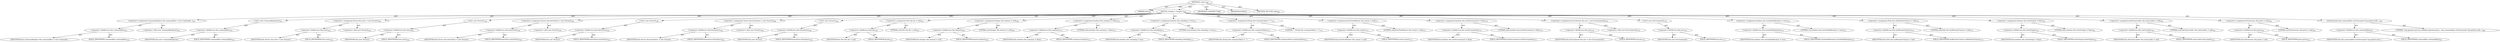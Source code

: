 digraph "&lt;init&gt;" {  
"111669149726" [label = <(METHOD,&lt;init&gt;)<SUB>596</SUB>> ]
"115964117058" [label = <(PARAM,this)<SUB>596</SUB>> ]
"25769803815" [label = <(BLOCK,&lt;empty&gt;,&lt;empty&gt;)<SUB>596</SUB>> ]
"30064771198" [label = <(&lt;operator&gt;.assignment,CommandlineJava this.commandline = new Commandl...)<SUB>163</SUB>> ]
"30064771199" [label = <(&lt;operator&gt;.fieldAccess,this.commandline)<SUB>163</SUB>> ]
"68719476908" [label = <(IDENTIFIER,this,CommandlineJava this.commandline = new Commandl...)> ]
"55834574875" [label = <(FIELD_IDENTIFIER,commandline,commandline)<SUB>163</SUB>> ]
"30064771200" [label = <(&lt;operator&gt;.alloc,new CommandlineJava())<SUB>163</SUB>> ]
"30064771201" [label = <(&lt;init&gt;,new CommandlineJava())<SUB>163</SUB>> ]
"30064771202" [label = <(&lt;operator&gt;.fieldAccess,this.commandline)<SUB>163</SUB>> ]
"68719476909" [label = <(IDENTIFIER,this,new CommandlineJava())> ]
"55834574876" [label = <(FIELD_IDENTIFIER,commandline,commandline)<SUB>163</SUB>> ]
"30064771203" [label = <(&lt;operator&gt;.assignment,Vector this.tests = new Vector())<SUB>164</SUB>> ]
"30064771204" [label = <(&lt;operator&gt;.fieldAccess,this.tests)<SUB>164</SUB>> ]
"68719476910" [label = <(IDENTIFIER,this,Vector this.tests = new Vector())> ]
"55834574877" [label = <(FIELD_IDENTIFIER,tests,tests)<SUB>164</SUB>> ]
"30064771205" [label = <(&lt;operator&gt;.alloc,new Vector())<SUB>164</SUB>> ]
"30064771206" [label = <(&lt;init&gt;,new Vector())<SUB>164</SUB>> ]
"30064771207" [label = <(&lt;operator&gt;.fieldAccess,this.tests)<SUB>164</SUB>> ]
"68719476911" [label = <(IDENTIFIER,this,new Vector())> ]
"55834574878" [label = <(FIELD_IDENTIFIER,tests,tests)<SUB>164</SUB>> ]
"30064771208" [label = <(&lt;operator&gt;.assignment,Vector this.batchTests = new Vector())<SUB>165</SUB>> ]
"30064771209" [label = <(&lt;operator&gt;.fieldAccess,this.batchTests)<SUB>165</SUB>> ]
"68719476912" [label = <(IDENTIFIER,this,Vector this.batchTests = new Vector())> ]
"55834574879" [label = <(FIELD_IDENTIFIER,batchTests,batchTests)<SUB>165</SUB>> ]
"30064771210" [label = <(&lt;operator&gt;.alloc,new Vector())<SUB>165</SUB>> ]
"30064771211" [label = <(&lt;init&gt;,new Vector())<SUB>165</SUB>> ]
"30064771212" [label = <(&lt;operator&gt;.fieldAccess,this.batchTests)<SUB>165</SUB>> ]
"68719476913" [label = <(IDENTIFIER,this,new Vector())> ]
"55834574880" [label = <(FIELD_IDENTIFIER,batchTests,batchTests)<SUB>165</SUB>> ]
"30064771213" [label = <(&lt;operator&gt;.assignment,Vector this.formatters = new Vector())<SUB>166</SUB>> ]
"30064771214" [label = <(&lt;operator&gt;.fieldAccess,this.formatters)<SUB>166</SUB>> ]
"68719476914" [label = <(IDENTIFIER,this,Vector this.formatters = new Vector())> ]
"55834574881" [label = <(FIELD_IDENTIFIER,formatters,formatters)<SUB>166</SUB>> ]
"30064771215" [label = <(&lt;operator&gt;.alloc,new Vector())<SUB>166</SUB>> ]
"30064771216" [label = <(&lt;init&gt;,new Vector())<SUB>166</SUB>> ]
"30064771217" [label = <(&lt;operator&gt;.fieldAccess,this.formatters)<SUB>166</SUB>> ]
"68719476915" [label = <(IDENTIFIER,this,new Vector())> ]
"55834574882" [label = <(FIELD_IDENTIFIER,formatters,formatters)<SUB>166</SUB>> ]
"30064771218" [label = <(&lt;operator&gt;.assignment,File this.dir = null)<SUB>167</SUB>> ]
"30064771219" [label = <(&lt;operator&gt;.fieldAccess,this.dir)<SUB>167</SUB>> ]
"68719476916" [label = <(IDENTIFIER,this,File this.dir = null)> ]
"55834574883" [label = <(FIELD_IDENTIFIER,dir,dir)<SUB>167</SUB>> ]
"90194313231" [label = <(LITERAL,null,File this.dir = null)<SUB>167</SUB>> ]
"30064771220" [label = <(&lt;operator&gt;.assignment,Integer this.timeout = null)<SUB>169</SUB>> ]
"30064771221" [label = <(&lt;operator&gt;.fieldAccess,this.timeout)<SUB>169</SUB>> ]
"68719476917" [label = <(IDENTIFIER,this,Integer this.timeout = null)> ]
"55834574884" [label = <(FIELD_IDENTIFIER,timeout,timeout)<SUB>169</SUB>> ]
"90194313232" [label = <(LITERAL,null,Integer this.timeout = null)<SUB>169</SUB>> ]
"30064771222" [label = <(&lt;operator&gt;.assignment,boolean this.summary = false)<SUB>170</SUB>> ]
"30064771223" [label = <(&lt;operator&gt;.fieldAccess,this.summary)<SUB>170</SUB>> ]
"68719476918" [label = <(IDENTIFIER,this,boolean this.summary = false)> ]
"55834574885" [label = <(FIELD_IDENTIFIER,summary,summary)<SUB>170</SUB>> ]
"90194313233" [label = <(LITERAL,false,boolean this.summary = false)<SUB>170</SUB>> ]
"30064771224" [label = <(&lt;operator&gt;.assignment,boolean this.reloading = true)<SUB>171</SUB>> ]
"30064771225" [label = <(&lt;operator&gt;.fieldAccess,this.reloading)<SUB>171</SUB>> ]
"68719476919" [label = <(IDENTIFIER,this,boolean this.reloading = true)> ]
"55834574886" [label = <(FIELD_IDENTIFIER,reloading,reloading)<SUB>171</SUB>> ]
"90194313234" [label = <(LITERAL,true,boolean this.reloading = true)<SUB>171</SUB>> ]
"30064771226" [label = <(&lt;operator&gt;.assignment,String this.summaryValue = &quot;&quot;)<SUB>172</SUB>> ]
"30064771227" [label = <(&lt;operator&gt;.fieldAccess,this.summaryValue)<SUB>172</SUB>> ]
"68719476920" [label = <(IDENTIFIER,this,String this.summaryValue = &quot;&quot;)> ]
"55834574887" [label = <(FIELD_IDENTIFIER,summaryValue,summaryValue)<SUB>172</SUB>> ]
"90194313235" [label = <(LITERAL,&quot;&quot;,String this.summaryValue = &quot;&quot;)<SUB>172</SUB>> ]
"30064771228" [label = <(&lt;operator&gt;.assignment,JUnitTestRunner this.runner = null)<SUB>173</SUB>> ]
"30064771229" [label = <(&lt;operator&gt;.fieldAccess,this.runner)<SUB>173</SUB>> ]
"68719476921" [label = <(IDENTIFIER,this,JUnitTestRunner this.runner = null)> ]
"55834574888" [label = <(FIELD_IDENTIFIER,runner,runner)<SUB>173</SUB>> ]
"90194313236" [label = <(LITERAL,null,JUnitTestRunner this.runner = null)<SUB>173</SUB>> ]
"30064771230" [label = <(&lt;operator&gt;.assignment,boolean this.newEnvironment = false)<SUB>175</SUB>> ]
"30064771231" [label = <(&lt;operator&gt;.fieldAccess,this.newEnvironment)<SUB>175</SUB>> ]
"68719476922" [label = <(IDENTIFIER,this,boolean this.newEnvironment = false)> ]
"55834574889" [label = <(FIELD_IDENTIFIER,newEnvironment,newEnvironment)<SUB>175</SUB>> ]
"90194313237" [label = <(LITERAL,false,boolean this.newEnvironment = false)<SUB>175</SUB>> ]
"30064771232" [label = <(&lt;operator&gt;.assignment,Environment this.env = new Environment())<SUB>176</SUB>> ]
"30064771233" [label = <(&lt;operator&gt;.fieldAccess,this.env)<SUB>176</SUB>> ]
"68719476923" [label = <(IDENTIFIER,this,Environment this.env = new Environment())> ]
"55834574890" [label = <(FIELD_IDENTIFIER,env,env)<SUB>176</SUB>> ]
"30064771234" [label = <(&lt;operator&gt;.alloc,new Environment())<SUB>176</SUB>> ]
"30064771235" [label = <(&lt;init&gt;,new Environment())<SUB>176</SUB>> ]
"30064771236" [label = <(&lt;operator&gt;.fieldAccess,this.env)<SUB>176</SUB>> ]
"68719476924" [label = <(IDENTIFIER,this,new Environment())> ]
"55834574891" [label = <(FIELD_IDENTIFIER,env,env)<SUB>176</SUB>> ]
"30064771237" [label = <(&lt;operator&gt;.assignment,boolean this.includeAntRuntime = true)<SUB>178</SUB>> ]
"30064771238" [label = <(&lt;operator&gt;.fieldAccess,this.includeAntRuntime)<SUB>178</SUB>> ]
"68719476925" [label = <(IDENTIFIER,this,boolean this.includeAntRuntime = true)> ]
"55834574892" [label = <(FIELD_IDENTIFIER,includeAntRuntime,includeAntRuntime)<SUB>178</SUB>> ]
"90194313238" [label = <(LITERAL,true,boolean this.includeAntRuntime = true)<SUB>178</SUB>> ]
"30064771239" [label = <(&lt;operator&gt;.assignment,Path this.antRuntimeClasses = null)<SUB>179</SUB>> ]
"30064771240" [label = <(&lt;operator&gt;.fieldAccess,this.antRuntimeClasses)<SUB>179</SUB>> ]
"68719476926" [label = <(IDENTIFIER,this,Path this.antRuntimeClasses = null)> ]
"55834574893" [label = <(FIELD_IDENTIFIER,antRuntimeClasses,antRuntimeClasses)<SUB>179</SUB>> ]
"90194313239" [label = <(LITERAL,null,Path this.antRuntimeClasses = null)<SUB>179</SUB>> ]
"30064771241" [label = <(&lt;operator&gt;.assignment,boolean this.showOutput = false)<SUB>181</SUB>> ]
"30064771242" [label = <(&lt;operator&gt;.fieldAccess,this.showOutput)<SUB>181</SUB>> ]
"68719476927" [label = <(IDENTIFIER,this,boolean this.showOutput = false)> ]
"55834574894" [label = <(FIELD_IDENTIFIER,showOutput,showOutput)<SUB>181</SUB>> ]
"90194313240" [label = <(LITERAL,false,boolean this.showOutput = false)<SUB>181</SUB>> ]
"30064771243" [label = <(&lt;operator&gt;.assignment,AntClassLoader this.classLoader = null)<SUB>183</SUB>> ]
"30064771244" [label = <(&lt;operator&gt;.fieldAccess,this.classLoader)<SUB>183</SUB>> ]
"68719476928" [label = <(IDENTIFIER,this,AntClassLoader this.classLoader = null)> ]
"55834574895" [label = <(FIELD_IDENTIFIER,classLoader,classLoader)<SUB>183</SUB>> ]
"90194313241" [label = <(LITERAL,null,AntClassLoader this.classLoader = null)<SUB>183</SUB>> ]
"30064771245" [label = <(&lt;operator&gt;.assignment,Permissions this.perm = null)<SUB>184</SUB>> ]
"30064771246" [label = <(&lt;operator&gt;.fieldAccess,this.perm)<SUB>184</SUB>> ]
"68719476929" [label = <(IDENTIFIER,this,Permissions this.perm = null)> ]
"55834574896" [label = <(FIELD_IDENTIFIER,perm,perm)<SUB>184</SUB>> ]
"90194313242" [label = <(LITERAL,null,Permissions this.perm = null)<SUB>184</SUB>> ]
"30064771247" [label = <(setClassname,this.commandline.setClassname(&quot;org.apache.tools...)<SUB>597</SUB>> ]
"30064771248" [label = <(&lt;operator&gt;.fieldAccess,this.commandline)<SUB>597</SUB>> ]
"68719476930" [label = <(IDENTIFIER,this,this.commandline.setClassname(&quot;org.apache.tools...)> ]
"55834574897" [label = <(FIELD_IDENTIFIER,commandline,commandline)<SUB>597</SUB>> ]
"90194313243" [label = <(LITERAL,&quot;org.apache.tools.ant.taskdefs.optional.junit.J...,this.commandline.setClassname(&quot;org.apache.tools...)<SUB>598</SUB>> ]
"133143986257" [label = <(MODIFIER,CONSTRUCTOR)> ]
"133143986258" [label = <(MODIFIER,PUBLIC)> ]
"128849018910" [label = <(METHOD_RETURN,void)<SUB>599</SUB>> ]
  "111669149726" -> "115964117058"  [ label = "AST: "] 
  "111669149726" -> "25769803815"  [ label = "AST: "] 
  "111669149726" -> "133143986257"  [ label = "AST: "] 
  "111669149726" -> "133143986258"  [ label = "AST: "] 
  "111669149726" -> "128849018910"  [ label = "AST: "] 
  "25769803815" -> "30064771198"  [ label = "AST: "] 
  "25769803815" -> "30064771201"  [ label = "AST: "] 
  "25769803815" -> "30064771203"  [ label = "AST: "] 
  "25769803815" -> "30064771206"  [ label = "AST: "] 
  "25769803815" -> "30064771208"  [ label = "AST: "] 
  "25769803815" -> "30064771211"  [ label = "AST: "] 
  "25769803815" -> "30064771213"  [ label = "AST: "] 
  "25769803815" -> "30064771216"  [ label = "AST: "] 
  "25769803815" -> "30064771218"  [ label = "AST: "] 
  "25769803815" -> "30064771220"  [ label = "AST: "] 
  "25769803815" -> "30064771222"  [ label = "AST: "] 
  "25769803815" -> "30064771224"  [ label = "AST: "] 
  "25769803815" -> "30064771226"  [ label = "AST: "] 
  "25769803815" -> "30064771228"  [ label = "AST: "] 
  "25769803815" -> "30064771230"  [ label = "AST: "] 
  "25769803815" -> "30064771232"  [ label = "AST: "] 
  "25769803815" -> "30064771235"  [ label = "AST: "] 
  "25769803815" -> "30064771237"  [ label = "AST: "] 
  "25769803815" -> "30064771239"  [ label = "AST: "] 
  "25769803815" -> "30064771241"  [ label = "AST: "] 
  "25769803815" -> "30064771243"  [ label = "AST: "] 
  "25769803815" -> "30064771245"  [ label = "AST: "] 
  "25769803815" -> "30064771247"  [ label = "AST: "] 
  "30064771198" -> "30064771199"  [ label = "AST: "] 
  "30064771198" -> "30064771200"  [ label = "AST: "] 
  "30064771199" -> "68719476908"  [ label = "AST: "] 
  "30064771199" -> "55834574875"  [ label = "AST: "] 
  "30064771201" -> "30064771202"  [ label = "AST: "] 
  "30064771202" -> "68719476909"  [ label = "AST: "] 
  "30064771202" -> "55834574876"  [ label = "AST: "] 
  "30064771203" -> "30064771204"  [ label = "AST: "] 
  "30064771203" -> "30064771205"  [ label = "AST: "] 
  "30064771204" -> "68719476910"  [ label = "AST: "] 
  "30064771204" -> "55834574877"  [ label = "AST: "] 
  "30064771206" -> "30064771207"  [ label = "AST: "] 
  "30064771207" -> "68719476911"  [ label = "AST: "] 
  "30064771207" -> "55834574878"  [ label = "AST: "] 
  "30064771208" -> "30064771209"  [ label = "AST: "] 
  "30064771208" -> "30064771210"  [ label = "AST: "] 
  "30064771209" -> "68719476912"  [ label = "AST: "] 
  "30064771209" -> "55834574879"  [ label = "AST: "] 
  "30064771211" -> "30064771212"  [ label = "AST: "] 
  "30064771212" -> "68719476913"  [ label = "AST: "] 
  "30064771212" -> "55834574880"  [ label = "AST: "] 
  "30064771213" -> "30064771214"  [ label = "AST: "] 
  "30064771213" -> "30064771215"  [ label = "AST: "] 
  "30064771214" -> "68719476914"  [ label = "AST: "] 
  "30064771214" -> "55834574881"  [ label = "AST: "] 
  "30064771216" -> "30064771217"  [ label = "AST: "] 
  "30064771217" -> "68719476915"  [ label = "AST: "] 
  "30064771217" -> "55834574882"  [ label = "AST: "] 
  "30064771218" -> "30064771219"  [ label = "AST: "] 
  "30064771218" -> "90194313231"  [ label = "AST: "] 
  "30064771219" -> "68719476916"  [ label = "AST: "] 
  "30064771219" -> "55834574883"  [ label = "AST: "] 
  "30064771220" -> "30064771221"  [ label = "AST: "] 
  "30064771220" -> "90194313232"  [ label = "AST: "] 
  "30064771221" -> "68719476917"  [ label = "AST: "] 
  "30064771221" -> "55834574884"  [ label = "AST: "] 
  "30064771222" -> "30064771223"  [ label = "AST: "] 
  "30064771222" -> "90194313233"  [ label = "AST: "] 
  "30064771223" -> "68719476918"  [ label = "AST: "] 
  "30064771223" -> "55834574885"  [ label = "AST: "] 
  "30064771224" -> "30064771225"  [ label = "AST: "] 
  "30064771224" -> "90194313234"  [ label = "AST: "] 
  "30064771225" -> "68719476919"  [ label = "AST: "] 
  "30064771225" -> "55834574886"  [ label = "AST: "] 
  "30064771226" -> "30064771227"  [ label = "AST: "] 
  "30064771226" -> "90194313235"  [ label = "AST: "] 
  "30064771227" -> "68719476920"  [ label = "AST: "] 
  "30064771227" -> "55834574887"  [ label = "AST: "] 
  "30064771228" -> "30064771229"  [ label = "AST: "] 
  "30064771228" -> "90194313236"  [ label = "AST: "] 
  "30064771229" -> "68719476921"  [ label = "AST: "] 
  "30064771229" -> "55834574888"  [ label = "AST: "] 
  "30064771230" -> "30064771231"  [ label = "AST: "] 
  "30064771230" -> "90194313237"  [ label = "AST: "] 
  "30064771231" -> "68719476922"  [ label = "AST: "] 
  "30064771231" -> "55834574889"  [ label = "AST: "] 
  "30064771232" -> "30064771233"  [ label = "AST: "] 
  "30064771232" -> "30064771234"  [ label = "AST: "] 
  "30064771233" -> "68719476923"  [ label = "AST: "] 
  "30064771233" -> "55834574890"  [ label = "AST: "] 
  "30064771235" -> "30064771236"  [ label = "AST: "] 
  "30064771236" -> "68719476924"  [ label = "AST: "] 
  "30064771236" -> "55834574891"  [ label = "AST: "] 
  "30064771237" -> "30064771238"  [ label = "AST: "] 
  "30064771237" -> "90194313238"  [ label = "AST: "] 
  "30064771238" -> "68719476925"  [ label = "AST: "] 
  "30064771238" -> "55834574892"  [ label = "AST: "] 
  "30064771239" -> "30064771240"  [ label = "AST: "] 
  "30064771239" -> "90194313239"  [ label = "AST: "] 
  "30064771240" -> "68719476926"  [ label = "AST: "] 
  "30064771240" -> "55834574893"  [ label = "AST: "] 
  "30064771241" -> "30064771242"  [ label = "AST: "] 
  "30064771241" -> "90194313240"  [ label = "AST: "] 
  "30064771242" -> "68719476927"  [ label = "AST: "] 
  "30064771242" -> "55834574894"  [ label = "AST: "] 
  "30064771243" -> "30064771244"  [ label = "AST: "] 
  "30064771243" -> "90194313241"  [ label = "AST: "] 
  "30064771244" -> "68719476928"  [ label = "AST: "] 
  "30064771244" -> "55834574895"  [ label = "AST: "] 
  "30064771245" -> "30064771246"  [ label = "AST: "] 
  "30064771245" -> "90194313242"  [ label = "AST: "] 
  "30064771246" -> "68719476929"  [ label = "AST: "] 
  "30064771246" -> "55834574896"  [ label = "AST: "] 
  "30064771247" -> "30064771248"  [ label = "AST: "] 
  "30064771247" -> "90194313243"  [ label = "AST: "] 
  "30064771248" -> "68719476930"  [ label = "AST: "] 
  "30064771248" -> "55834574897"  [ label = "AST: "] 
  "111669149726" -> "115964117058"  [ label = "DDG: "] 
}
